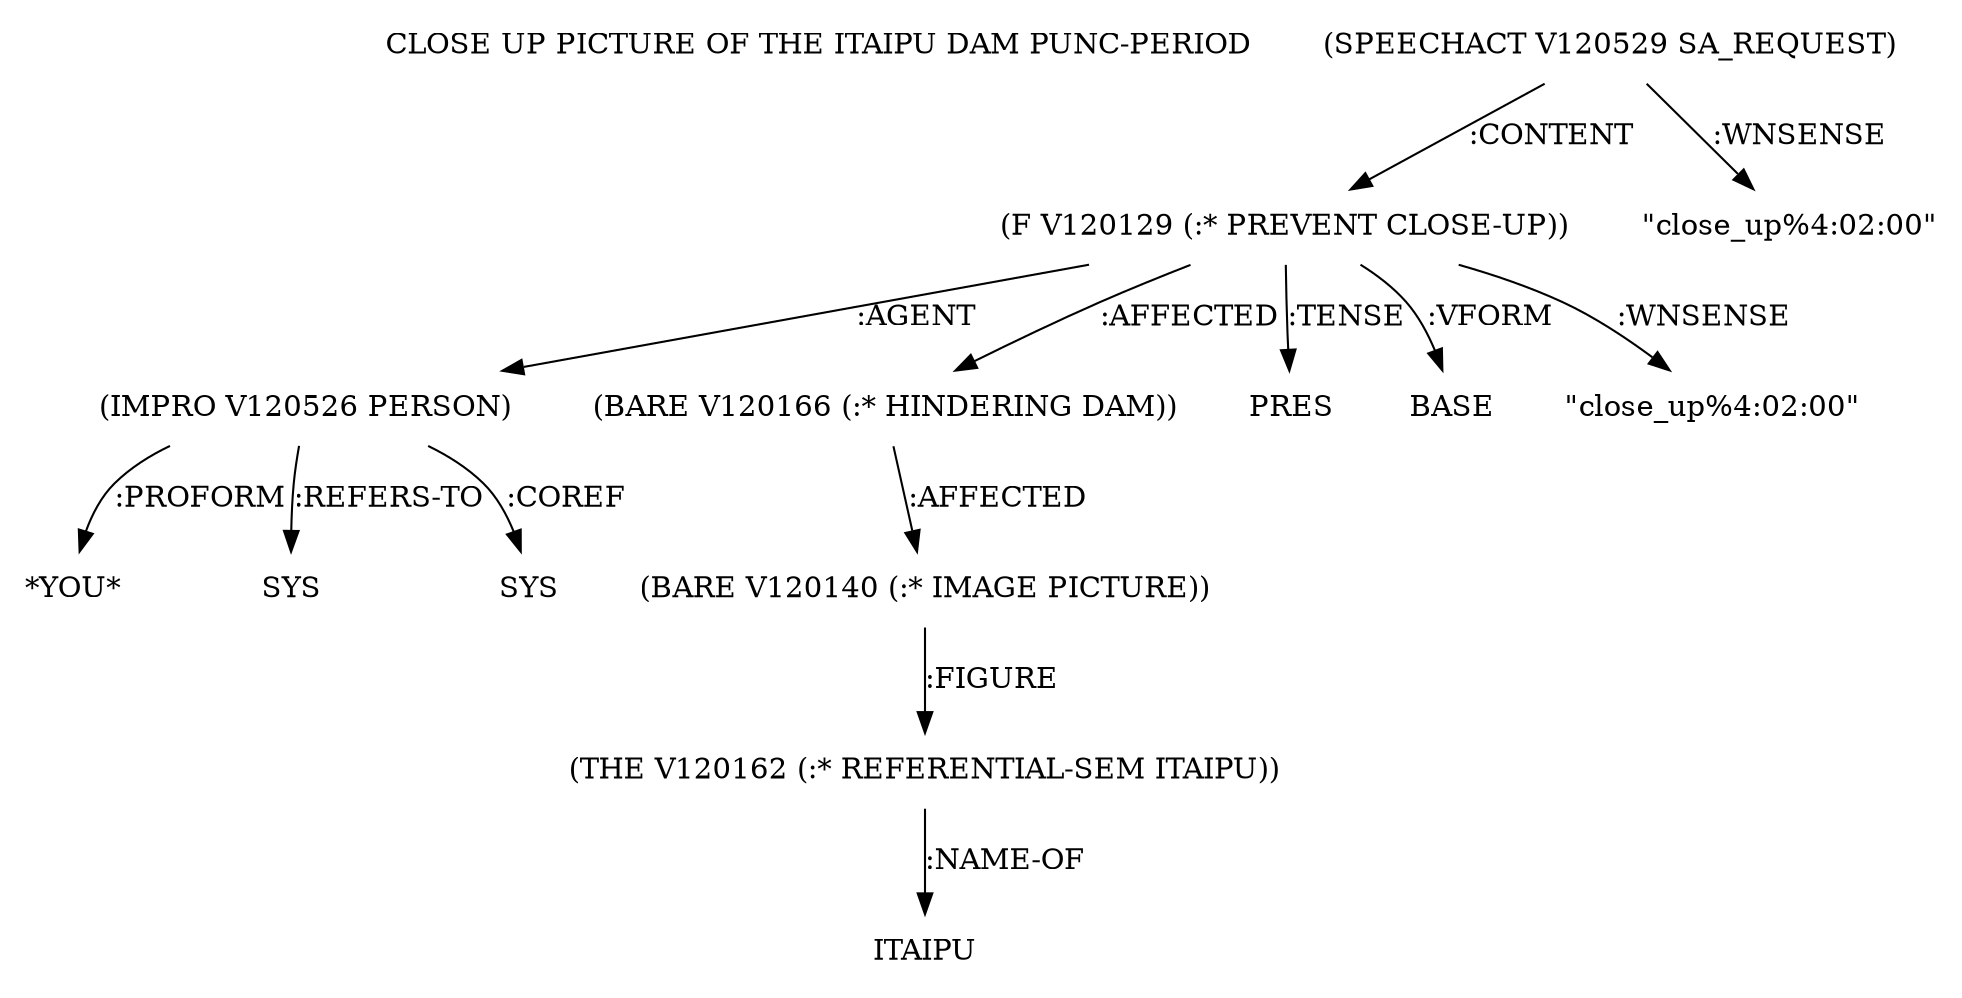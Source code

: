 digraph Terms {
  node [shape=none]
  "CLOSE UP PICTURE OF THE ITAIPU DAM PUNC-PERIOD"
  "V120529" [label="(SPEECHACT V120529 SA_REQUEST)"]
  "V120529" -> "V120129" [label=":CONTENT"]
  "V120529" -> "NT120862" [label=":WNSENSE"]
  "NT120862" [label="\"close_up%4:02:00\""]
  "V120129" [label="(F V120129 (:* PREVENT CLOSE-UP))"]
  "V120129" -> "V120526" [label=":AGENT"]
  "V120129" -> "V120166" [label=":AFFECTED"]
  "V120129" -> "NT120863" [label=":TENSE"]
  "NT120863" [label="PRES"]
  "V120129" -> "NT120864" [label=":VFORM"]
  "NT120864" [label="BASE"]
  "V120129" -> "NT120865" [label=":WNSENSE"]
  "NT120865" [label="\"close_up%4:02:00\""]
  "V120526" [label="(IMPRO V120526 PERSON)"]
  "V120526" -> "NT120866" [label=":PROFORM"]
  "NT120866" [label="*YOU*"]
  "V120526" -> "NT120867" [label=":REFERS-TO"]
  "NT120867" [label="SYS"]
  "V120526" -> "NT120868" [label=":COREF"]
  "NT120868" [label="SYS"]
  "V120166" [label="(BARE V120166 (:* HINDERING DAM))"]
  "V120166" -> "V120140" [label=":AFFECTED"]
  "V120140" [label="(BARE V120140 (:* IMAGE PICTURE))"]
  "V120140" -> "V120162" [label=":FIGURE"]
  "V120162" [label="(THE V120162 (:* REFERENTIAL-SEM ITAIPU))"]
  "V120162" -> "NT120869" [label=":NAME-OF"]
  "NT120869" [label="ITAIPU"]
}
